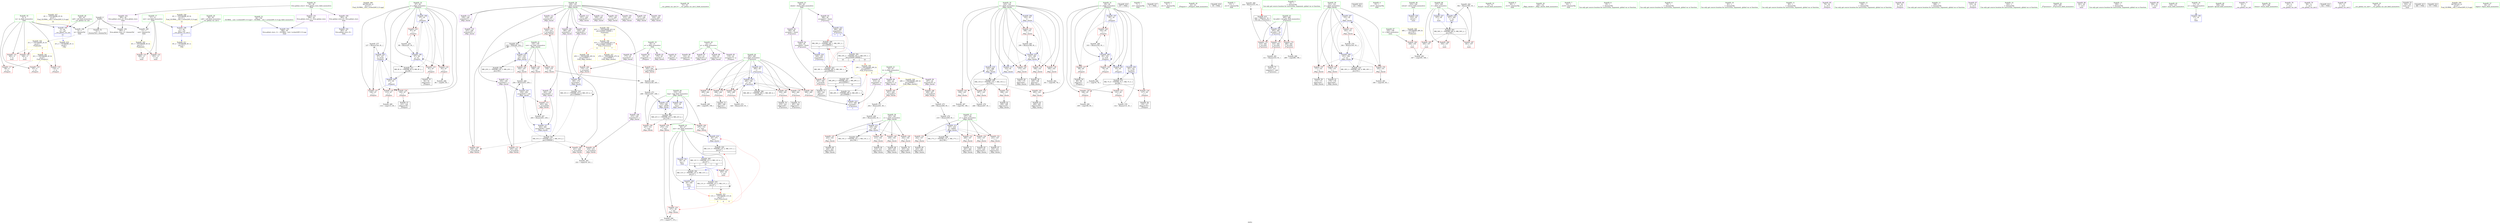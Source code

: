 digraph "SVFG" {
	label="SVFG";

	Node0x55dd48c09940 [shape=record,color=grey,label="{NodeID: 0\nNullPtr}"];
	Node0x55dd48c09940 -> Node0x55dd48c1fa80[style=solid];
	Node0x55dd48c09940 -> Node0x55dd48c279e0[style=solid];
	Node0x55dd48c09940 -> Node0x55dd48c27ae0[style=solid];
	Node0x55dd48c09940 -> Node0x55dd48c220a0[style=solid];
	Node0x55dd48c3eca0 [shape=record,color=yellow,style=double,label="{NodeID: 360\nRETMU(4V_2)\npts\{12 \}\nFun[_GLOBAL__sub_I_wclee2265_0_0.cpp]}"];
	Node0x55dd48c2f440 [shape=record,color=grey,label="{NodeID: 277\n127 = Binary(126, 81, )\n}"];
	Node0x55dd48c2f440 -> Node0x55dd48c22820[style=solid];
	Node0x55dd48c220a0 [shape=record,color=blue, style = dotted,label="{NodeID: 194\n385\<--3\nllvm.global_ctors_2\<--dummyVal\nGlob }"];
	Node0x55dd48c1f350 [shape=record,color=purple,label="{NodeID: 111\n230\<--149\narrayidx31\<--c\n_Z8go_checkv\n}"];
	Node0x55dd48c1d530 [shape=record,color=green,label="{NodeID: 28\n53\<--54\n__cxx_global_var_init.2\<--__cxx_global_var_init.2_field_insensitive\n}"];
	Node0x55dd48c3d9c0 [shape=record,color=black,label="{NodeID: 305\nMR_11V_3 = PHI(MR_11V_2, MR_11V_4, )\npts\{27 \}\n|{<s0>7|<s1>10|<s2>10}}"];
	Node0x55dd48c3d9c0:s0 -> Node0x55dd48c423c0[style=dashed,color=blue];
	Node0x55dd48c3d9c0:s1 -> Node0x55dd48c246b0[style=dashed,color=blue];
	Node0x55dd48c3d9c0:s2 -> Node0x55dd48c3ca90[style=dashed,color=blue];
	Node0x55dd48c2a6f0 [shape=record,color=blue,label="{NodeID: 222\n306\<--308\narrayidx4\<--\n_Z7processi\n|{<s0>7|<s1>7}}"];
	Node0x55dd48c2a6f0:s0 -> Node0x55dd48c3f0d0[style=dashed,color=red];
	Node0x55dd48c2a6f0:s1 -> Node0x55dd48c432c0[style=dashed,color=red];
	Node0x55dd48c25210 [shape=record,color=red,label="{NodeID: 139\n168\<--143\n\<--i\n_Z8go_checkv\n}"];
	Node0x55dd48c25210 -> Node0x55dd48c1ff90[style=solid];
	Node0x55dd48c1fdf0 [shape=record,color=black,label="{NodeID: 56\n118\<--117\nidxprom16\<--\n_Z5inputv\n}"];
	Node0x55dd48c60170 [shape=record,color=black,label="{NodeID: 416\n357 = PHI()\n}"];
	Node0x55dd48c268d0 [shape=record,color=red,label="{NodeID: 167\n216\<--215\n\<--arrayidx23\n_Z8go_checkv\n}"];
	Node0x55dd48c268d0 -> Node0x55dd48c30c40[style=solid];
	Node0x55dd48c214b0 [shape=record,color=purple,label="{NodeID: 84\n173\<--20\narrayidx5\<--a\n_Z8go_checkv\n}"];
	Node0x55dd48c214b0 -> Node0x55dd48c26660[style=solid];
	Node0x55dd48c1b3b0 [shape=record,color=green,label="{NodeID: 1\n7\<--1\n.str\<--dummyObj\nGlob }"];
	Node0x55dd48c2f5c0 [shape=record,color=grey,label="{NodeID: 278\n132 = Binary(131, 81, )\n}"];
	Node0x55dd48c2f5c0 -> Node0x55dd48c228f0[style=solid];
	Node0x55dd48c221a0 [shape=record,color=blue,label="{NodeID: 195\n4\<--44\nin\<--call\n__cxx_global_var_init\n|{<s0>14}}"];
	Node0x55dd48c221a0:s0 -> Node0x55dd48c29a70[style=dashed,color=blue];
	Node0x55dd48c1f420 [shape=record,color=purple,label="{NodeID: 112\n233\<--149\narrayidx33\<--c\n_Z8go_checkv\n}"];
	Node0x55dd48c1f420 -> Node0x55dd48c26b40[style=solid];
	Node0x55dd48c1d630 [shape=record,color=green,label="{NodeID: 29\n58\<--59\ncall\<--call_field_insensitive\n__cxx_global_var_init.2\n}"];
	Node0x55dd48c1d630 -> Node0x55dd48c22270[style=solid];
	Node0x55dd48c3dec0 [shape=record,color=black,label="{NodeID: 306\nMR_36V_2 = PHI(MR_36V_1, MR_36V_4, )\npts\{286 \}\n}"];
	Node0x55dd48c2a7c0 [shape=record,color=blue,label="{NodeID: 223\n313\<--309\narrayidx6\<--\n_Z7processi\n|{<s0>7}}"];
	Node0x55dd48c2a7c0:s0 -> Node0x55dd48c3e8c0[style=dashed,color=red];
	Node0x55dd48c252e0 [shape=record,color=red,label="{NodeID: 140\n175\<--143\n\<--i\n_Z8go_checkv\n}"];
	Node0x55dd48c252e0 -> Node0x55dd48c20130[style=solid];
	Node0x55dd48c1fec0 [shape=record,color=black,label="{NodeID: 57\n121\<--120\nidxprom18\<--\n_Z5inputv\n}"];
	Node0x55dd48c60240 [shape=record,color=black,label="{NodeID: 417\n71 = PHI()\n}"];
	Node0x55dd48c269a0 [shape=record,color=red,label="{NodeID: 168\n221\<--220\n\<--arrayidx26\n_Z8go_checkv\n}"];
	Node0x55dd48c269a0 -> Node0x55dd48c30c40[style=solid];
	Node0x55dd48c21580 [shape=record,color=purple,label="{NodeID: 85\n119\<--22\narrayidx17\<--p\n_Z5inputv\n}"];
	Node0x55dd48c1b440 [shape=record,color=green,label="{NodeID: 2\n9\<--1\n.str.1\<--dummyObj\nGlob }"];
	Node0x55dd48c2f740 [shape=record,color=grey,label="{NodeID: 279\n268 = Binary(267, 81, )\n}"];
	Node0x55dd48c2f740 -> Node0x55dd48c2a3b0[style=solid];
	Node0x55dd48c22270 [shape=record,color=blue,label="{NodeID: 196\n11\<--58\nout\<--call\n__cxx_global_var_init.2\n|{<s0>15}}"];
	Node0x55dd48c22270:s0 -> Node0x55dd48c29bd0[style=dashed,color=blue];
	Node0x55dd48c1f4f0 [shape=record,color=purple,label="{NodeID: 113\n251\<--149\narrayidx39\<--c\n_Z8go_checkv\n}"];
	Node0x55dd48c1d700 [shape=record,color=green,label="{NodeID: 30\n62\<--63\n_Z5inputv\<--_Z5inputv_field_insensitive\n}"];
	Node0x55dd48c3e3c0 [shape=record,color=black,label="{NodeID: 307\nMR_29V_2 = PHI(MR_29V_1, MR_29V_3, )\npts\{250000 \}\n|{<s0>7|<s1>10}}"];
	Node0x55dd48c3e3c0:s0 -> Node0x55dd48c42dc0[style=dashed,color=blue];
	Node0x55dd48c3e3c0:s1 -> Node0x55dd48c3d490[style=dashed,color=blue];
	Node0x55dd48c2a890 [shape=record,color=blue,label="{NodeID: 224\n320\<--322\narrayidx9\<--\n_Z7processi\n}"];
	Node0x55dd48c2a890 -> Node0x55dd48c432c0[style=dashed];
	Node0x55dd48c253b0 [shape=record,color=red,label="{NodeID: 141\n188\<--143\n\<--i\n_Z8go_checkv\n}"];
	Node0x55dd48c253b0 -> Node0x55dd48c23d80[style=solid];
	Node0x55dd48c1ff90 [shape=record,color=black,label="{NodeID: 58\n169\<--168\nidxprom\<--\n_Z8go_checkv\n}"];
	Node0x55dd48c60340 [shape=record,color=black,label="{NodeID: 418\n95 = PHI()\n}"];
	Node0x55dd48c26a70 [shape=record,color=red,label="{NodeID: 169\n228\<--227\n\<--arrayidx30\n_Z8go_checkv\n}"];
	Node0x55dd48c26a70 -> Node0x55dd48c23660[style=solid];
	Node0x55dd48c21650 [shape=record,color=purple,label="{NodeID: 86\n122\<--22\narrayidx19\<--p\n_Z5inputv\n}"];
	Node0x55dd48c1b6f0 [shape=record,color=green,label="{NodeID: 3\n13\<--1\n.str.3\<--dummyObj\nGlob }"];
	Node0x55dd48c2f8c0 [shape=record,color=grey,label="{NodeID: 280\n316 = Binary(315, 81, )\n|{<s0>7}}"];
	Node0x55dd48c2f8c0:s0 -> Node0x55dd48c5fe60[style=solid,color=red];
	Node0x55dd48c22340 [shape=record,color=blue,label="{NodeID: 197\n65\<--18\ni\<--\n_Z5inputv\n}"];
	Node0x55dd48c22340 -> Node0x55dd48c24780[style=dashed];
	Node0x55dd48c22340 -> Node0x55dd48c24850[style=dashed];
	Node0x55dd48c22340 -> Node0x55dd48c24920[style=dashed];
	Node0x55dd48c22340 -> Node0x55dd48c225b0[style=dashed];
	Node0x55dd48c22340 -> Node0x55dd48c22680[style=dashed];
	Node0x55dd48c1f5c0 [shape=record,color=purple,label="{NodeID: 114\n254\<--149\narrayidx41\<--c\n_Z8go_checkv\n}"];
	Node0x55dd48c1f5c0 -> Node0x55dd48c26ce0[style=solid];
	Node0x55dd48c1f5c0 -> Node0x55dd48c2a210[style=solid];
	Node0x55dd48c1d800 [shape=record,color=green,label="{NodeID: 31\n65\<--66\ni\<--i_field_insensitive\n_Z5inputv\n}"];
	Node0x55dd48c1d800 -> Node0x55dd48c24780[style=solid];
	Node0x55dd48c1d800 -> Node0x55dd48c24850[style=solid];
	Node0x55dd48c1d800 -> Node0x55dd48c24920[style=solid];
	Node0x55dd48c1d800 -> Node0x55dd48c249f0[style=solid];
	Node0x55dd48c1d800 -> Node0x55dd48c24ac0[style=solid];
	Node0x55dd48c1d800 -> Node0x55dd48c24b90[style=solid];
	Node0x55dd48c1d800 -> Node0x55dd48c22340[style=solid];
	Node0x55dd48c1d800 -> Node0x55dd48c225b0[style=solid];
	Node0x55dd48c1d800 -> Node0x55dd48c22680[style=solid];
	Node0x55dd48c1d800 -> Node0x55dd48c228f0[style=solid];
	Node0x55dd48c3f0d0 [shape=record,color=black,label="{NodeID: 308\nMR_39V_2 = PHI(MR_39V_1, MR_39V_3, )\npts\{290000 \}\n|{<s0>7|<s1>10}}"];
	Node0x55dd48c3f0d0:s0 -> Node0x55dd48c2a890[style=dashed,color=blue];
	Node0x55dd48c3f0d0:s1 -> Node0x55dd48c3d490[style=dashed,color=blue];
	Node0x55dd48c2a960 [shape=record,color=blue,label="{NodeID: 225\n285\<--326\ni\<--inc\n_Z7processi\n}"];
	Node0x55dd48c2a960 -> Node0x55dd48c270f0[style=dashed];
	Node0x55dd48c2a960 -> Node0x55dd48c271c0[style=dashed];
	Node0x55dd48c2a960 -> Node0x55dd48c27290[style=dashed];
	Node0x55dd48c2a960 -> Node0x55dd48c27360[style=dashed];
	Node0x55dd48c2a960 -> Node0x55dd48c27430[style=dashed];
	Node0x55dd48c2a960 -> Node0x55dd48c27500[style=dashed];
	Node0x55dd48c2a960 -> Node0x55dd48c2a960[style=dashed];
	Node0x55dd48c2a960 -> Node0x55dd48c3dec0[style=dashed];
	Node0x55dd48c25480 [shape=record,color=red,label="{NodeID: 142\n194\<--143\n\<--i\n_Z8go_checkv\n}"];
	Node0x55dd48c25480 -> Node0x55dd48c30340[style=solid];
	Node0x55dd48c20060 [shape=record,color=black,label="{NodeID: 59\n172\<--171\nidxprom4\<--\n_Z8go_checkv\n}"];
	Node0x55dd48c60440 [shape=record,color=black,label="{NodeID: 419\n124 = PHI()\n}"];
	Node0x55dd48c45e10 [shape=record,color=yellow,style=double,label="{NodeID: 336\n25V_1 = ENCHI(MR_25V_0)\npts\{210000 \}\nFun[_Z8go_checkv]}"];
	Node0x55dd48c45e10 -> Node0x55dd48c26660[style=dashed];
	Node0x55dd48c26b40 [shape=record,color=red,label="{NodeID: 170\n234\<--233\n\<--arrayidx33\n_Z8go_checkv\n}"];
	Node0x55dd48c26b40 -> Node0x55dd48c23660[style=solid];
	Node0x55dd48c21720 [shape=record,color=purple,label="{NodeID: 87\n241\<--22\narrayidx35\<--p\n_Z8go_checkv\n}"];
	Node0x55dd48c1b780 [shape=record,color=green,label="{NodeID: 4\n15\<--1\n.str.4\<--dummyObj\nGlob }"];
	Node0x55dd48c2fa40 [shape=record,color=grey,label="{NodeID: 281\n311 = Binary(310, 81, )\n}"];
	Node0x55dd48c2fa40 -> Node0x55dd48c20d60[style=solid];
	Node0x55dd48c22410 [shape=record,color=blue,label="{NodeID: 198\n67\<--81\nj\<--\n_Z5inputv\n}"];
	Node0x55dd48c22410 -> Node0x55dd48c24c60[style=dashed];
	Node0x55dd48c22410 -> Node0x55dd48c24d30[style=dashed];
	Node0x55dd48c22410 -> Node0x55dd48c24e00[style=dashed];
	Node0x55dd48c22410 -> Node0x55dd48c22410[style=dashed];
	Node0x55dd48c22410 -> Node0x55dd48c224e0[style=dashed];
	Node0x55dd48c22410 -> Node0x55dd48c405c0[style=dashed];
	Node0x55dd48c23e90 [shape=record,color=purple,label="{NodeID: 115\n259\<--149\narrayidx42\<--c\n_Z8go_checkv\n}"];
	Node0x55dd48c1d8d0 [shape=record,color=green,label="{NodeID: 32\n67\<--68\nj\<--j_field_insensitive\n_Z5inputv\n}"];
	Node0x55dd48c1d8d0 -> Node0x55dd48c24c60[style=solid];
	Node0x55dd48c1d8d0 -> Node0x55dd48c24d30[style=solid];
	Node0x55dd48c1d8d0 -> Node0x55dd48c24e00[style=solid];
	Node0x55dd48c1d8d0 -> Node0x55dd48c24ed0[style=solid];
	Node0x55dd48c1d8d0 -> Node0x55dd48c24fa0[style=solid];
	Node0x55dd48c1d8d0 -> Node0x55dd48c25070[style=solid];
	Node0x55dd48c1d8d0 -> Node0x55dd48c22410[style=solid];
	Node0x55dd48c1d8d0 -> Node0x55dd48c224e0[style=solid];
	Node0x55dd48c1d8d0 -> Node0x55dd48c22750[style=solid];
	Node0x55dd48c1d8d0 -> Node0x55dd48c22820[style=solid];
	Node0x55dd48c2aa30 [shape=record,color=blue,label="{NodeID: 226\n333\<--18\nretval\<--\nmain\n}"];
	Node0x55dd48c25550 [shape=record,color=red,label="{NodeID: 143\n198\<--143\n\<--i\n_Z8go_checkv\n}"];
	Node0x55dd48c25550 -> Node0x55dd48c202d0[style=solid];
	Node0x55dd48c20130 [shape=record,color=black,label="{NodeID: 60\n176\<--175\nidxprom6\<--\n_Z8go_checkv\n}"];
	Node0x55dd48c45ef0 [shape=record,color=yellow,style=double,label="{NodeID: 337\n27V_1 = ENCHI(MR_27V_0)\npts\{230000 \}\nFun[_Z8go_checkv]}"];
	Node0x55dd48c45ef0 -> Node0x55dd48c26c10[style=dashed];
	Node0x55dd48c26c10 [shape=record,color=red,label="{NodeID: 171\n245\<--244\n\<--arrayidx37\n_Z8go_checkv\n}"];
	Node0x55dd48c26c10 -> Node0x55dd48c23c00[style=solid];
	Node0x55dd48c217f0 [shape=record,color=purple,label="{NodeID: 88\n244\<--22\narrayidx37\<--p\n_Z8go_checkv\n}"];
	Node0x55dd48c217f0 -> Node0x55dd48c26c10[style=solid];
	Node0x55dd48c1b840 [shape=record,color=green,label="{NodeID: 5\n18\<--1\n\<--dummyObj\nCan only get source location for instruction, argument, global var or function.|{<s0>10}}"];
	Node0x55dd48c1b840:s0 -> Node0x55dd48c5fe60[style=solid,color=red];
	Node0x55dd48c2fbc0 [shape=record,color=grey,label="{NodeID: 282\n362 = Binary(361, 81, )\n}"];
	Node0x55dd48c2fbc0 -> Node0x55dd48c2aca0[style=solid];
	Node0x55dd48c224e0 [shape=record,color=blue,label="{NodeID: 199\n67\<--98\nj\<--inc\n_Z5inputv\n}"];
	Node0x55dd48c224e0 -> Node0x55dd48c24c60[style=dashed];
	Node0x55dd48c224e0 -> Node0x55dd48c24d30[style=dashed];
	Node0x55dd48c224e0 -> Node0x55dd48c24e00[style=dashed];
	Node0x55dd48c224e0 -> Node0x55dd48c22410[style=dashed];
	Node0x55dd48c224e0 -> Node0x55dd48c224e0[style=dashed];
	Node0x55dd48c224e0 -> Node0x55dd48c405c0[style=dashed];
	Node0x55dd48c23f60 [shape=record,color=purple,label="{NodeID: 116\n262\<--149\narrayidx44\<--c\n_Z8go_checkv\n}"];
	Node0x55dd48c23f60 -> Node0x55dd48c26db0[style=solid];
	Node0x55dd48c23f60 -> Node0x55dd48c2a2e0[style=solid];
	Node0x55dd48c1d9a0 [shape=record,color=green,label="{NodeID: 33\n72\<--73\nfscanf\<--fscanf_field_insensitive\n}"];
	Node0x55dd48c3f6c0 [shape=record,color=black,label="{NodeID: 310\nMR_19V_2 = PHI(MR_19V_4, MR_19V_1, )\npts\{152 \}\n}"];
	Node0x55dd48c3f6c0 -> Node0x55dd48c22b60[style=dashed];
	Node0x55dd48c2ab00 [shape=record,color=blue,label="{NodeID: 227\n337\<--81\ni\<--\nmain\n}"];
	Node0x55dd48c2ab00 -> Node0x55dd48c3cf90[style=dashed];
	Node0x55dd48c25620 [shape=record,color=red,label="{NodeID: 144\n205\<--143\n\<--i\n_Z8go_checkv\n}"];
	Node0x55dd48c25620 -> Node0x55dd48c203a0[style=solid];
	Node0x55dd48c20200 [shape=record,color=black,label="{NodeID: 61\n179\<--178\nidxprom8\<--\n_Z8go_checkv\n}"];
	Node0x55dd48c45fd0 [shape=record,color=yellow,style=double,label="{NodeID: 338\n29V_1 = ENCHI(MR_29V_0)\npts\{250000 \}\nFun[_Z8go_checkv]}"];
	Node0x55dd48c45fd0 -> Node0x55dd48c26730[style=dashed];
	Node0x55dd48c45fd0 -> Node0x55dd48c26800[style=dashed];
	Node0x55dd48c26ce0 [shape=record,color=red,label="{NodeID: 172\n255\<--254\n\<--arrayidx41\n_Z8go_checkv\n}"];
	Node0x55dd48c26ce0 -> Node0x55dd48c2e3c0[style=solid];
	Node0x55dd48c218c0 [shape=record,color=purple,label="{NodeID: 89\n200\<--24\narrayidx17\<--b\n_Z8go_checkv\n}"];
	Node0x55dd48c218c0 -> Node0x55dd48c26730[style=solid];
	Node0x55dd48c1c0e0 [shape=record,color=green,label="{NodeID: 6\n30\<--1\n.str.5\<--dummyObj\nGlob }"];
	Node0x55dd48c2fd40 [shape=record,color=grey,label="{NodeID: 283\n347 = cmp(345, 346, )\n}"];
	Node0x55dd48c225b0 [shape=record,color=blue,label="{NodeID: 200\n65\<--103\ni\<--inc8\n_Z5inputv\n}"];
	Node0x55dd48c225b0 -> Node0x55dd48c24780[style=dashed];
	Node0x55dd48c225b0 -> Node0x55dd48c24850[style=dashed];
	Node0x55dd48c225b0 -> Node0x55dd48c24920[style=dashed];
	Node0x55dd48c225b0 -> Node0x55dd48c225b0[style=dashed];
	Node0x55dd48c225b0 -> Node0x55dd48c22680[style=dashed];
	Node0x55dd48c24030 [shape=record,color=red,label="{NodeID: 117\n69\<--4\n\<--in\n_Z5inputv\n}"];
	Node0x55dd48c1daa0 [shape=record,color=green,label="{NodeID: 34\n140\<--141\n_Z8go_checkv\<--_Z8go_checkv_field_insensitive\n}"];
	Node0x55dd48c2abd0 [shape=record,color=blue,label="{NodeID: 228\n26\<--350\nans\<--\nmain\n|{<s0>10}}"];
	Node0x55dd48c2abd0:s0 -> Node0x55dd48c46e10[style=dashed,color=red];
	Node0x55dd48c256f0 [shape=record,color=red,label="{NodeID: 145\n267\<--143\n\<--i\n_Z8go_checkv\n}"];
	Node0x55dd48c256f0 -> Node0x55dd48c2f740[style=solid];
	Node0x55dd48c202d0 [shape=record,color=black,label="{NodeID: 62\n199\<--198\nidxprom16\<--\n_Z8go_checkv\n}"];
	Node0x55dd48c26db0 [shape=record,color=red,label="{NodeID: 173\n263\<--262\n\<--arrayidx44\n_Z8go_checkv\n}"];
	Node0x55dd48c26db0 -> Node0x55dd48c2e540[style=solid];
	Node0x55dd48c21990 [shape=record,color=purple,label="{NodeID: 90\n207\<--24\narrayidx19\<--b\n_Z8go_checkv\n}"];
	Node0x55dd48c21990 -> Node0x55dd48c26800[style=solid];
	Node0x55dd48c1c170 [shape=record,color=green,label="{NodeID: 7\n32\<--1\n.str.6\<--dummyObj\nGlob }"];
	Node0x55dd48c2fec0 [shape=record,color=grey,label="{NodeID: 284\n77 = cmp(76, 78, )\n}"];
	Node0x55dd48c22680 [shape=record,color=blue,label="{NodeID: 201\n65\<--81\ni\<--\n_Z5inputv\n}"];
	Node0x55dd48c22680 -> Node0x55dd48c400c0[style=dashed];
	Node0x55dd48c24100 [shape=record,color=red,label="{NodeID: 118\n87\<--4\n\<--in\n_Z5inputv\n}"];
	Node0x55dd48c1dba0 [shape=record,color=green,label="{NodeID: 35\n143\<--144\ni\<--i_field_insensitive\n_Z8go_checkv\n}"];
	Node0x55dd48c1dba0 -> Node0x55dd48c25140[style=solid];
	Node0x55dd48c1dba0 -> Node0x55dd48c25210[style=solid];
	Node0x55dd48c1dba0 -> Node0x55dd48c252e0[style=solid];
	Node0x55dd48c1dba0 -> Node0x55dd48c253b0[style=solid];
	Node0x55dd48c1dba0 -> Node0x55dd48c25480[style=solid];
	Node0x55dd48c1dba0 -> Node0x55dd48c25550[style=solid];
	Node0x55dd48c1dba0 -> Node0x55dd48c25620[style=solid];
	Node0x55dd48c1dba0 -> Node0x55dd48c256f0[style=solid];
	Node0x55dd48c1dba0 -> Node0x55dd48c22a90[style=solid];
	Node0x55dd48c1dba0 -> Node0x55dd48c22dd0[style=solid];
	Node0x55dd48c1dba0 -> Node0x55dd48c29e00[style=solid];
	Node0x55dd48c1dba0 -> Node0x55dd48c2a3b0[style=solid];
	Node0x55dd48c400c0 [shape=record,color=black,label="{NodeID: 312\nMR_7V_6 = PHI(MR_7V_7, MR_7V_5, )\npts\{66 \}\n}"];
	Node0x55dd48c400c0 -> Node0x55dd48c249f0[style=dashed];
	Node0x55dd48c400c0 -> Node0x55dd48c24ac0[style=dashed];
	Node0x55dd48c400c0 -> Node0x55dd48c24b90[style=dashed];
	Node0x55dd48c400c0 -> Node0x55dd48c228f0[style=dashed];
	Node0x55dd48c2aca0 [shape=record,color=blue,label="{NodeID: 229\n337\<--362\ni\<--inc\nmain\n}"];
	Node0x55dd48c2aca0 -> Node0x55dd48c3cf90[style=dashed];
	Node0x55dd48c257c0 [shape=record,color=red,label="{NodeID: 146\n213\<--145\n\<--x\n_Z8go_checkv\n}"];
	Node0x55dd48c257c0 -> Node0x55dd48c20470[style=solid];
	Node0x55dd48c203a0 [shape=record,color=black,label="{NodeID: 63\n206\<--205\nidxprom18\<--\n_Z8go_checkv\n}"];
	Node0x55dd48c26e80 [shape=record,color=red,label="{NodeID: 174\n288\<--283\n\<--lev.addr\n_Z7processi\n}"];
	Node0x55dd48c26e80 -> Node0x55dd48c304c0[style=solid];
	Node0x55dd48c21a60 [shape=record,color=purple,label="{NodeID: 91\n313\<--24\narrayidx6\<--b\n_Z7processi\n}"];
	Node0x55dd48c21a60 -> Node0x55dd48c2a7c0[style=solid];
	Node0x55dd48c1c200 [shape=record,color=green,label="{NodeID: 8\n35\<--1\n\<--dummyObj\nCan only get source location for instruction, argument, global var or function.}"];
	Node0x55dd48c30040 [shape=record,color=grey,label="{NodeID: 285\n296 = cmp(295, 196, )\n}"];
	Node0x55dd48c22750 [shape=record,color=blue,label="{NodeID: 202\n67\<--81\nj\<--\n_Z5inputv\n}"];
	Node0x55dd48c22750 -> Node0x55dd48c24ed0[style=dashed];
	Node0x55dd48c22750 -> Node0x55dd48c24fa0[style=dashed];
	Node0x55dd48c22750 -> Node0x55dd48c25070[style=dashed];
	Node0x55dd48c22750 -> Node0x55dd48c22820[style=dashed];
	Node0x55dd48c22750 -> Node0x55dd48c405c0[style=dashed];
	Node0x55dd48c241d0 [shape=record,color=red,label="{NodeID: 119\n116\<--4\n\<--in\n_Z5inputv\n}"];
	Node0x55dd48c1dc70 [shape=record,color=green,label="{NodeID: 36\n145\<--146\nx\<--x_field_insensitive\n_Z8go_checkv\n}"];
	Node0x55dd48c1dc70 -> Node0x55dd48c257c0[style=solid];
	Node0x55dd48c1dc70 -> Node0x55dd48c25890[style=solid];
	Node0x55dd48c1dc70 -> Node0x55dd48c25960[style=solid];
	Node0x55dd48c1dc70 -> Node0x55dd48c25a30[style=solid];
	Node0x55dd48c1dc70 -> Node0x55dd48c29ed0[style=solid];
	Node0x55dd48c405c0 [shape=record,color=black,label="{NodeID: 313\nMR_9V_6 = PHI(MR_9V_8, MR_9V_2, )\npts\{68 \}\n}"];
	Node0x55dd48c405c0 -> Node0x55dd48c22750[style=dashed];
	Node0x55dd48c25890 [shape=record,color=red,label="{NodeID: 147\n225\<--145\n\<--x\n_Z8go_checkv\n}"];
	Node0x55dd48c25890 -> Node0x55dd48c20610[style=solid];
	Node0x55dd48c20470 [shape=record,color=black,label="{NodeID: 64\n214\<--213\nidxprom22\<--\n_Z8go_checkv\n}"];
	Node0x55dd48c462a0 [shape=record,color=yellow,style=double,label="{NodeID: 341\n2V_1 = ENCHI(MR_2V_0)\npts\{6 \}\nFun[_Z5inputv]}"];
	Node0x55dd48c462a0 -> Node0x55dd48c24030[style=dashed];
	Node0x55dd48c462a0 -> Node0x55dd48c24100[style=dashed];
	Node0x55dd48c462a0 -> Node0x55dd48c241d0[style=dashed];
	Node0x55dd48c26f50 [shape=record,color=red,label="{NodeID: 175\n310\<--283\n\<--lev.addr\n_Z7processi\n}"];
	Node0x55dd48c26f50 -> Node0x55dd48c2fa40[style=solid];
	Node0x55dd48c21b30 [shape=record,color=purple,label="{NodeID: 92\n300\<--28\narrayidx\<--check\n_Z7processi\n}"];
	Node0x55dd48c21b30 -> Node0x55dd48c275d0[style=solid];
	Node0x55dd48c1c290 [shape=record,color=green,label="{NodeID: 9\n78\<--1\n\<--dummyObj\nCan only get source location for instruction, argument, global var or function.}"];
	Node0x55dd48c301c0 [shape=record,color=grey,label="{NodeID: 286\n84 = cmp(83, 85, )\n}"];
	Node0x55dd48c22820 [shape=record,color=blue,label="{NodeID: 203\n67\<--127\nj\<--inc22\n_Z5inputv\n}"];
	Node0x55dd48c22820 -> Node0x55dd48c24ed0[style=dashed];
	Node0x55dd48c22820 -> Node0x55dd48c24fa0[style=dashed];
	Node0x55dd48c22820 -> Node0x55dd48c25070[style=dashed];
	Node0x55dd48c22820 -> Node0x55dd48c22820[style=dashed];
	Node0x55dd48c22820 -> Node0x55dd48c405c0[style=dashed];
	Node0x55dd48c242a0 [shape=record,color=red,label="{NodeID: 120\n340\<--4\n\<--in\nmain\n}"];
	Node0x55dd48c1dd40 [shape=record,color=green,label="{NodeID: 37\n147\<--148\ny\<--y_field_insensitive\n_Z8go_checkv\n}"];
	Node0x55dd48c1dd40 -> Node0x55dd48c25b00[style=solid];
	Node0x55dd48c1dd40 -> Node0x55dd48c25bd0[style=solid];
	Node0x55dd48c1dd40 -> Node0x55dd48c25ca0[style=solid];
	Node0x55dd48c1dd40 -> Node0x55dd48c25d70[style=solid];
	Node0x55dd48c1dd40 -> Node0x55dd48c29fa0[style=solid];
	Node0x55dd48c25960 [shape=record,color=red,label="{NodeID: 148\n239\<--145\n\<--x\n_Z8go_checkv\n}"];
	Node0x55dd48c25960 -> Node0x55dd48c207b0[style=solid];
	Node0x55dd48c20540 [shape=record,color=black,label="{NodeID: 65\n219\<--218\nidxprom25\<--\n_Z8go_checkv\n}"];
	Node0x55dd48c27020 [shape=record,color=red,label="{NodeID: 176\n315\<--283\n\<--lev.addr\n_Z7processi\n}"];
	Node0x55dd48c27020 -> Node0x55dd48c2f8c0[style=solid];
	Node0x55dd48c21c00 [shape=record,color=purple,label="{NodeID: 93\n306\<--28\narrayidx4\<--check\n_Z7processi\n}"];
	Node0x55dd48c21c00 -> Node0x55dd48c2a6f0[style=solid];
	Node0x55dd48c1c360 [shape=record,color=green,label="{NodeID: 10\n81\<--1\n\<--dummyObj\nCan only get source location for instruction, argument, global var or function.}"];
	Node0x55dd48c30340 [shape=record,color=grey,label="{NodeID: 287\n195 = cmp(194, 196, )\n}"];
	Node0x55dd48c228f0 [shape=record,color=blue,label="{NodeID: 204\n65\<--132\ni\<--inc25\n_Z5inputv\n}"];
	Node0x55dd48c228f0 -> Node0x55dd48c400c0[style=dashed];
	Node0x55dd48c24370 [shape=record,color=red,label="{NodeID: 121\n365\<--4\n\<--in\nmain\n}"];
	Node0x55dd48c1de10 [shape=record,color=green,label="{NodeID: 38\n149\<--150\nc\<--c_field_insensitive\n_Z8go_checkv\n}"];
	Node0x55dd48c1de10 -> Node0x55dd48c1ecd0[style=solid];
	Node0x55dd48c1de10 -> Node0x55dd48c1eda0[style=solid];
	Node0x55dd48c1de10 -> Node0x55dd48c1ee70[style=solid];
	Node0x55dd48c1de10 -> Node0x55dd48c1ef40[style=solid];
	Node0x55dd48c1de10 -> Node0x55dd48c1f010[style=solid];
	Node0x55dd48c1de10 -> Node0x55dd48c1f0e0[style=solid];
	Node0x55dd48c1de10 -> Node0x55dd48c1f1b0[style=solid];
	Node0x55dd48c1de10 -> Node0x55dd48c1f280[style=solid];
	Node0x55dd48c1de10 -> Node0x55dd48c1f350[style=solid];
	Node0x55dd48c1de10 -> Node0x55dd48c1f420[style=solid];
	Node0x55dd48c1de10 -> Node0x55dd48c1f4f0[style=solid];
	Node0x55dd48c1de10 -> Node0x55dd48c1f5c0[style=solid];
	Node0x55dd48c1de10 -> Node0x55dd48c23e90[style=solid];
	Node0x55dd48c1de10 -> Node0x55dd48c23f60[style=solid];
	Node0x55dd48c25a30 [shape=record,color=red,label="{NodeID: 149\n252\<--145\n\<--x\n_Z8go_checkv\n}"];
	Node0x55dd48c25a30 -> Node0x55dd48c20950[style=solid];
	Node0x55dd48c20610 [shape=record,color=black,label="{NodeID: 66\n226\<--225\nidxprom29\<--\n_Z8go_checkv\n}"];
	Node0x55dd48c270f0 [shape=record,color=red,label="{NodeID: 177\n295\<--285\n\<--i\n_Z7processi\n}"];
	Node0x55dd48c270f0 -> Node0x55dd48c30040[style=solid];
	Node0x55dd48c21cd0 [shape=record,color=purple,label="{NodeID: 94\n320\<--28\narrayidx9\<--check\n_Z7processi\n}"];
	Node0x55dd48c21cd0 -> Node0x55dd48c2a890[style=solid];
	Node0x55dd48c1c460 [shape=record,color=green,label="{NodeID: 11\n85\<--1\n\<--dummyObj\nCan only get source location for instruction, argument, global var or function.}"];
	Node0x55dd48c304c0 [shape=record,color=grey,label="{NodeID: 288\n289 = cmp(288, 196, )\n}"];
	Node0x55dd48c229c0 [shape=record,color=blue,label="{NodeID: 205\n153\<--18\ntmp\<--\n_Z8go_checkv\n}"];
	Node0x55dd48c229c0 -> Node0x55dd48c3bb90[style=dashed];
	Node0x55dd48c24440 [shape=record,color=red,label="{NodeID: 122\n353\<--11\n\<--out\nmain\n}"];
	Node0x55dd48c1dee0 [shape=record,color=green,label="{NodeID: 39\n151\<--152\nj\<--j_field_insensitive\n_Z8go_checkv\n}"];
	Node0x55dd48c1dee0 -> Node0x55dd48c25e40[style=solid];
	Node0x55dd48c1dee0 -> Node0x55dd48c25f10[style=solid];
	Node0x55dd48c1dee0 -> Node0x55dd48c25fe0[style=solid];
	Node0x55dd48c1dee0 -> Node0x55dd48c260b0[style=solid];
	Node0x55dd48c1dee0 -> Node0x55dd48c22b60[style=solid];
	Node0x55dd48c1dee0 -> Node0x55dd48c22d00[style=solid];
	Node0x55dd48c25b00 [shape=record,color=red,label="{NodeID: 150\n218\<--147\n\<--y\n_Z8go_checkv\n}"];
	Node0x55dd48c25b00 -> Node0x55dd48c20540[style=solid];
	Node0x55dd48c206e0 [shape=record,color=black,label="{NodeID: 67\n232\<--231\nidxprom32\<--\n_Z8go_checkv\n}"];
	Node0x55dd48c46570 [shape=record,color=yellow,style=double,label="{NodeID: 344\n2V_1 = ENCHI(MR_2V_0)\npts\{6 \}\nFun[main]|{|<s2>9}}"];
	Node0x55dd48c46570 -> Node0x55dd48c242a0[style=dashed];
	Node0x55dd48c46570 -> Node0x55dd48c24370[style=dashed];
	Node0x55dd48c46570:s2 -> Node0x55dd48c462a0[style=dashed,color=red];
	Node0x55dd48c271c0 [shape=record,color=red,label="{NodeID: 178\n298\<--285\n\<--i\n_Z7processi\n}"];
	Node0x55dd48c271c0 -> Node0x55dd48c20af0[style=solid];
	Node0x55dd48c21da0 [shape=record,color=purple,label="{NodeID: 95\n70\<--30\n\<--.str.5\n_Z5inputv\n}"];
	Node0x55dd48c1c560 [shape=record,color=green,label="{NodeID: 12\n196\<--1\n\<--dummyObj\nCan only get source location for instruction, argument, global var or function.}"];
	Node0x55dd48c30640 [shape=record,color=grey,label="{NodeID: 289\n114 = cmp(113, 85, )\n}"];
	Node0x55dd48c22a90 [shape=record,color=blue,label="{NodeID: 206\n143\<--18\ni\<--\n_Z8go_checkv\n}"];
	Node0x55dd48c22a90 -> Node0x55dd48c25140[style=dashed];
	Node0x55dd48c22a90 -> Node0x55dd48c25210[style=dashed];
	Node0x55dd48c22a90 -> Node0x55dd48c252e0[style=dashed];
	Node0x55dd48c22a90 -> Node0x55dd48c253b0[style=dashed];
	Node0x55dd48c22a90 -> Node0x55dd48c22dd0[style=dashed];
	Node0x55dd48c22a90 -> Node0x55dd48c29e00[style=dashed];
	Node0x55dd48c24510 [shape=record,color=red,label="{NodeID: 123\n369\<--11\n\<--out\nmain\n}"];
	Node0x55dd48c1dfb0 [shape=record,color=green,label="{NodeID: 40\n153\<--154\ntmp\<--tmp_field_insensitive\n_Z8go_checkv\n}"];
	Node0x55dd48c1dfb0 -> Node0x55dd48c26180[style=solid];
	Node0x55dd48c1dfb0 -> Node0x55dd48c26250[style=solid];
	Node0x55dd48c1dfb0 -> Node0x55dd48c26320[style=solid];
	Node0x55dd48c1dfb0 -> Node0x55dd48c229c0[style=solid];
	Node0x55dd48c1dfb0 -> Node0x55dd48c2a140[style=solid];
	Node0x55dd48c25bd0 [shape=record,color=red,label="{NodeID: 151\n231\<--147\n\<--y\n_Z8go_checkv\n}"];
	Node0x55dd48c25bd0 -> Node0x55dd48c206e0[style=solid];
	Node0x55dd48c207b0 [shape=record,color=black,label="{NodeID: 68\n240\<--239\nidxprom34\<--\n_Z8go_checkv\n}"];
	Node0x55dd48c46680 [shape=record,color=yellow,style=double,label="{NodeID: 345\n4V_1 = ENCHI(MR_4V_0)\npts\{12 \}\nFun[main]}"];
	Node0x55dd48c46680 -> Node0x55dd48c24440[style=dashed];
	Node0x55dd48c46680 -> Node0x55dd48c24510[style=dashed];
	Node0x55dd48c27290 [shape=record,color=red,label="{NodeID: 179\n304\<--285\n\<--i\n_Z7processi\n}"];
	Node0x55dd48c27290 -> Node0x55dd48c20c90[style=solid];
	Node0x55dd48c1e690 [shape=record,color=purple,label="{NodeID: 96\n94\<--30\n\<--.str.5\n_Z5inputv\n}"];
	Node0x55dd48c1c660 [shape=record,color=green,label="{NodeID: 13\n308\<--1\n\<--dummyObj\nCan only get source location for instruction, argument, global var or function.}"];
	Node0x55dd48c307c0 [shape=record,color=grey,label="{NodeID: 290\n109 = cmp(108, 85, )\n}"];
	Node0x55dd48c22b60 [shape=record,color=blue,label="{NodeID: 207\n151\<--81\nj\<--\n_Z8go_checkv\n}"];
	Node0x55dd48c22b60 -> Node0x55dd48c25e40[style=dashed];
	Node0x55dd48c22b60 -> Node0x55dd48c25f10[style=dashed];
	Node0x55dd48c22b60 -> Node0x55dd48c25fe0[style=dashed];
	Node0x55dd48c22b60 -> Node0x55dd48c260b0[style=dashed];
	Node0x55dd48c22b60 -> Node0x55dd48c22d00[style=dashed];
	Node0x55dd48c22b60 -> Node0x55dd48c3f6c0[style=dashed];
	Node0x55dd48c245e0 [shape=record,color=red,label="{NodeID: 124\n271\<--26\n\<--ans\n_Z8go_checkv\n}"];
	Node0x55dd48c245e0 -> Node0x55dd48c30dc0[style=solid];
	Node0x55dd48c1e080 [shape=record,color=green,label="{NodeID: 41\n155\<--156\ncnt\<--cnt_field_insensitive\n_Z8go_checkv\n}"];
	Node0x55dd48c1e080 -> Node0x55dd48c263f0[style=solid];
	Node0x55dd48c1e080 -> Node0x55dd48c264c0[style=solid];
	Node0x55dd48c1e080 -> Node0x55dd48c26590[style=solid];
	Node0x55dd48c1e080 -> Node0x55dd48c2a070[style=solid];
	Node0x55dd48c41ec0 [shape=record,color=black,label="{NodeID: 318\nMR_31V_3 = PHI(MR_31V_4, MR_31V_2, )\npts\{1500000 \}\n}"];
	Node0x55dd48c41ec0 -> Node0x55dd48c22c30[style=dashed];
	Node0x55dd48c41ec0 -> Node0x55dd48c3c590[style=dashed];
	Node0x55dd48c41ec0 -> Node0x55dd48c41ec0[style=dashed];
	Node0x55dd48c25ca0 [shape=record,color=red,label="{NodeID: 152\n242\<--147\n\<--y\n_Z8go_checkv\n}"];
	Node0x55dd48c25ca0 -> Node0x55dd48c20880[style=solid];
	Node0x55dd48c20880 [shape=record,color=black,label="{NodeID: 69\n243\<--242\nidxprom36\<--\n_Z8go_checkv\n}"];
	Node0x55dd48c23660 [shape=record,color=black,label="{NodeID: 263\n236 = PHI(228, 234, )\n}"];
	Node0x55dd48c23660 -> Node0x55dd48c2a070[style=solid];
	Node0x55dd48c27360 [shape=record,color=red,label="{NodeID: 180\n309\<--285\n\<--i\n_Z7processi\n}"];
	Node0x55dd48c27360 -> Node0x55dd48c2a7c0[style=solid];
	Node0x55dd48c1e760 [shape=record,color=purple,label="{NodeID: 97\n123\<--30\n\<--.str.5\n_Z5inputv\n}"];
	Node0x55dd48c1c760 [shape=record,color=green,label="{NodeID: 14\n322\<--1\n\<--dummyObj\nCan only get source location for instruction, argument, global var or function.}"];
	Node0x55dd48c30940 [shape=record,color=grey,label="{NodeID: 291\n166 = cmp(165, 85, )\n}"];
	Node0x55dd48c22c30 [shape=record,color=blue,label="{NodeID: 208\n180\<--174\narrayidx9\<--\n_Z8go_checkv\n}"];
	Node0x55dd48c22c30 -> Node0x55dd48c41ec0[style=dashed];
	Node0x55dd48c246b0 [shape=record,color=red,label="{NodeID: 125\n355\<--26\n\<--ans\nmain\n}"];
	Node0x55dd48c1e150 [shape=record,color=green,label="{NodeID: 42\n279\<--280\n_Z7processi\<--_Z7processi_field_insensitive\n}"];
	Node0x55dd48c423c0 [shape=record,color=black,label="{NodeID: 319\nMR_11V_4 = PHI(MR_11V_5, MR_11V_1, )\npts\{27 \}\n|{|<s2>7}}"];
	Node0x55dd48c423c0 -> Node0x55dd48c3d9c0[style=dashed];
	Node0x55dd48c423c0 -> Node0x55dd48c423c0[style=dashed];
	Node0x55dd48c423c0:s2 -> Node0x55dd48c46e10[style=dashed,color=red];
	Node0x55dd48c25d70 [shape=record,color=red,label="{NodeID: 153\n260\<--147\n\<--y\n_Z8go_checkv\n}"];
	Node0x55dd48c25d70 -> Node0x55dd48c20a20[style=solid];
	Node0x55dd48c20950 [shape=record,color=black,label="{NodeID: 70\n253\<--252\nidxprom40\<--\n_Z8go_checkv\n}"];
	Node0x55dd48c23c00 [shape=record,color=grey,label="{NodeID: 264\n246 = Binary(238, 245, )\n}"];
	Node0x55dd48c23c00 -> Node0x55dd48c2ee40[style=solid];
	Node0x55dd48c27430 [shape=record,color=red,label="{NodeID: 181\n318\<--285\n\<--i\n_Z7processi\n}"];
	Node0x55dd48c27430 -> Node0x55dd48c20e30[style=solid];
	Node0x55dd48c1e830 [shape=record,color=purple,label="{NodeID: 98\n341\<--30\n\<--.str.5\nmain\n}"];
	Node0x55dd48c1c860 [shape=record,color=green,label="{NodeID: 15\n350\<--1\n\<--dummyObj\nCan only get source location for instruction, argument, global var or function.}"];
	Node0x55dd48c30ac0 [shape=record,color=grey,label="{NodeID: 292\n161 = cmp(160, 78, )\n}"];
	Node0x55dd48c22d00 [shape=record,color=blue,label="{NodeID: 209\n151\<--184\nj\<--inc\n_Z8go_checkv\n}"];
	Node0x55dd48c22d00 -> Node0x55dd48c25e40[style=dashed];
	Node0x55dd48c22d00 -> Node0x55dd48c25f10[style=dashed];
	Node0x55dd48c22d00 -> Node0x55dd48c25fe0[style=dashed];
	Node0x55dd48c22d00 -> Node0x55dd48c260b0[style=dashed];
	Node0x55dd48c22d00 -> Node0x55dd48c22d00[style=dashed];
	Node0x55dd48c22d00 -> Node0x55dd48c3f6c0[style=dashed];
	Node0x55dd48c24780 [shape=record,color=red,label="{NodeID: 126\n76\<--65\n\<--i\n_Z5inputv\n}"];
	Node0x55dd48c24780 -> Node0x55dd48c2fec0[style=solid];
	Node0x55dd48c1e250 [shape=record,color=green,label="{NodeID: 43\n283\<--284\nlev.addr\<--lev.addr_field_insensitive\n_Z7processi\n}"];
	Node0x55dd48c1e250 -> Node0x55dd48c26e80[style=solid];
	Node0x55dd48c1e250 -> Node0x55dd48c26f50[style=solid];
	Node0x55dd48c1e250 -> Node0x55dd48c27020[style=solid];
	Node0x55dd48c1e250 -> Node0x55dd48c2a550[style=solid];
	Node0x55dd48c25e40 [shape=record,color=red,label="{NodeID: 154\n165\<--151\n\<--j\n_Z8go_checkv\n}"];
	Node0x55dd48c25e40 -> Node0x55dd48c30940[style=solid];
	Node0x55dd48c20a20 [shape=record,color=black,label="{NodeID: 71\n261\<--260\nidxprom43\<--\n_Z8go_checkv\n}"];
	Node0x55dd48c46920 [shape=record,color=yellow,style=double,label="{NodeID: 348\n48V_1 = ENCHI(MR_48V_0)\npts\{336 \}\nFun[main]}"];
	Node0x55dd48c46920 -> Node0x55dd48c276a0[style=dashed];
	Node0x55dd48c23d80 [shape=record,color=grey,label="{NodeID: 265\n189 = Binary(188, 81, )\n}"];
	Node0x55dd48c23d80 -> Node0x55dd48c22dd0[style=solid];
	Node0x55dd48c27500 [shape=record,color=red,label="{NodeID: 182\n325\<--285\n\<--i\n_Z7processi\n}"];
	Node0x55dd48c27500 -> Node0x55dd48c2ecc0[style=solid];
	Node0x55dd48c1e900 [shape=record,color=purple,label="{NodeID: 99\n356\<--32\n\<--.str.6\nmain\n}"];
	Node0x55dd48c1c960 [shape=record,color=green,label="{NodeID: 16\n4\<--6\nin\<--in_field_insensitive\nGlob }"];
	Node0x55dd48c1c960 -> Node0x55dd48c24030[style=solid];
	Node0x55dd48c1c960 -> Node0x55dd48c24100[style=solid];
	Node0x55dd48c1c960 -> Node0x55dd48c241d0[style=solid];
	Node0x55dd48c1c960 -> Node0x55dd48c242a0[style=solid];
	Node0x55dd48c1c960 -> Node0x55dd48c24370[style=solid];
	Node0x55dd48c1c960 -> Node0x55dd48c279e0[style=solid];
	Node0x55dd48c1c960 -> Node0x55dd48c221a0[style=solid];
	Node0x55dd48c30c40 [shape=record,color=grey,label="{NodeID: 293\n222 = cmp(216, 221, )\n}"];
	Node0x55dd48c22dd0 [shape=record,color=blue,label="{NodeID: 210\n143\<--189\ni\<--inc11\n_Z8go_checkv\n}"];
	Node0x55dd48c22dd0 -> Node0x55dd48c25140[style=dashed];
	Node0x55dd48c22dd0 -> Node0x55dd48c25210[style=dashed];
	Node0x55dd48c22dd0 -> Node0x55dd48c252e0[style=dashed];
	Node0x55dd48c22dd0 -> Node0x55dd48c253b0[style=dashed];
	Node0x55dd48c22dd0 -> Node0x55dd48c22dd0[style=dashed];
	Node0x55dd48c22dd0 -> Node0x55dd48c29e00[style=dashed];
	Node0x55dd48c24850 [shape=record,color=red,label="{NodeID: 127\n88\<--65\n\<--i\n_Z5inputv\n}"];
	Node0x55dd48c24850 -> Node0x55dd48c1fc50[style=solid];
	Node0x55dd48c1e320 [shape=record,color=green,label="{NodeID: 44\n285\<--286\ni\<--i_field_insensitive\n_Z7processi\n}"];
	Node0x55dd48c1e320 -> Node0x55dd48c270f0[style=solid];
	Node0x55dd48c1e320 -> Node0x55dd48c271c0[style=solid];
	Node0x55dd48c1e320 -> Node0x55dd48c27290[style=solid];
	Node0x55dd48c1e320 -> Node0x55dd48c27360[style=solid];
	Node0x55dd48c1e320 -> Node0x55dd48c27430[style=solid];
	Node0x55dd48c1e320 -> Node0x55dd48c27500[style=solid];
	Node0x55dd48c1e320 -> Node0x55dd48c2a620[style=solid];
	Node0x55dd48c1e320 -> Node0x55dd48c2a960[style=solid];
	Node0x55dd48c42dc0 [shape=record,color=black,label="{NodeID: 321\nMR_29V_3 = PHI(MR_29V_4, MR_29V_1, )\npts\{250000 \}\n}"];
	Node0x55dd48c42dc0 -> Node0x55dd48c2a7c0[style=dashed];
	Node0x55dd48c42dc0 -> Node0x55dd48c3e3c0[style=dashed];
	Node0x55dd48c42dc0 -> Node0x55dd48c42dc0[style=dashed];
	Node0x55dd48c25f10 [shape=record,color=red,label="{NodeID: 155\n171\<--151\n\<--j\n_Z8go_checkv\n}"];
	Node0x55dd48c25f10 -> Node0x55dd48c20060[style=solid];
	Node0x55dd48c20af0 [shape=record,color=black,label="{NodeID: 72\n299\<--298\nidxprom\<--\n_Z7processi\n}"];
	Node0x55dd48c2e3c0 [shape=record,color=grey,label="{NodeID: 266\n256 = Binary(255, 250, )\n}"];
	Node0x55dd48c2e3c0 -> Node0x55dd48c2a210[style=solid];
	Node0x55dd48c275d0 [shape=record,color=red,label="{NodeID: 183\n301\<--300\n\<--arrayidx\n_Z7processi\n}"];
	Node0x55dd48c275d0 -> Node0x55dd48c20bc0[style=solid];
	Node0x55dd48c1e9d0 [shape=record,color=purple,label="{NodeID: 100\n383\<--34\nllvm.global_ctors_0\<--llvm.global_ctors\nGlob }"];
	Node0x55dd48c1e9d0 -> Node0x55dd48c21ea0[style=solid];
	Node0x55dd48c1ca60 [shape=record,color=green,label="{NodeID: 17\n11\<--12\nout\<--out_field_insensitive\nGlob }"];
	Node0x55dd48c1ca60 -> Node0x55dd48c24440[style=solid];
	Node0x55dd48c1ca60 -> Node0x55dd48c24510[style=solid];
	Node0x55dd48c1ca60 -> Node0x55dd48c27ae0[style=solid];
	Node0x55dd48c1ca60 -> Node0x55dd48c22270[style=solid];
	Node0x55dd48c30dc0 [shape=record,color=grey,label="{NodeID: 294\n273 = cmp(271, 272, )\n}"];
	Node0x55dd48c29e00 [shape=record,color=blue,label="{NodeID: 211\n143\<--81\ni\<--\n_Z8go_checkv\n}"];
	Node0x55dd48c29e00 -> Node0x55dd48c3ac90[style=dashed];
	Node0x55dd48c24920 [shape=record,color=red,label="{NodeID: 128\n102\<--65\n\<--i\n_Z5inputv\n}"];
	Node0x55dd48c24920 -> Node0x55dd48c2e6c0[style=solid];
	Node0x55dd48c1e3f0 [shape=record,color=green,label="{NodeID: 45\n330\<--331\nmain\<--main_field_insensitive\n}"];
	Node0x55dd48c432c0 [shape=record,color=black,label="{NodeID: 322\nMR_39V_3 = PHI(MR_39V_4, MR_39V_1, )\npts\{290000 \}\n}"];
	Node0x55dd48c432c0 -> Node0x55dd48c275d0[style=dashed];
	Node0x55dd48c432c0 -> Node0x55dd48c2a6f0[style=dashed];
	Node0x55dd48c432c0 -> Node0x55dd48c3f0d0[style=dashed];
	Node0x55dd48c432c0 -> Node0x55dd48c432c0[style=dashed];
	Node0x55dd48c25fe0 [shape=record,color=red,label="{NodeID: 156\n178\<--151\n\<--j\n_Z8go_checkv\n}"];
	Node0x55dd48c25fe0 -> Node0x55dd48c20200[style=solid];
	Node0x55dd48c20bc0 [shape=record,color=black,label="{NodeID: 73\n302\<--301\ntobool\<--\n_Z7processi\n}"];
	Node0x55dd48c46ae0 [shape=record,color=yellow,style=double,label="{NodeID: 350\n41V_1 = ENCHI(MR_41V_0)\npts\{210000 230000 \}\nFun[main]|{<s0>10}}"];
	Node0x55dd48c46ae0:s0 -> Node0x55dd48c3ea80[style=dashed,color=red];
	Node0x55dd48c2e540 [shape=record,color=grey,label="{NodeID: 267\n264 = Binary(263, 258, )\n}"];
	Node0x55dd48c2e540 -> Node0x55dd48c2a2e0[style=solid];
	Node0x55dd48c276a0 [shape=record,color=red,label="{NodeID: 184\n346\<--335\n\<--t\nmain\n}"];
	Node0x55dd48c276a0 -> Node0x55dd48c2fd40[style=solid];
	Node0x55dd48c1ead0 [shape=record,color=purple,label="{NodeID: 101\n384\<--34\nllvm.global_ctors_1\<--llvm.global_ctors\nGlob }"];
	Node0x55dd48c1ead0 -> Node0x55dd48c21fa0[style=solid];
	Node0x55dd48c1cb60 [shape=record,color=green,label="{NodeID: 18\n17\<--19\nn\<--n_field_insensitive\nGlob }"];
	Node0x55dd48c1cb60 -> Node0x55dd48c27be0[style=solid];
	Node0x55dd48c29ed0 [shape=record,color=blue,label="{NodeID: 212\n145\<--203\nx\<--add\n_Z8go_checkv\n}"];
	Node0x55dd48c29ed0 -> Node0x55dd48c257c0[style=dashed];
	Node0x55dd48c29ed0 -> Node0x55dd48c25890[style=dashed];
	Node0x55dd48c29ed0 -> Node0x55dd48c25960[style=dashed];
	Node0x55dd48c29ed0 -> Node0x55dd48c25a30[style=dashed];
	Node0x55dd48c29ed0 -> Node0x55dd48c3b190[style=dashed];
	Node0x55dd48c249f0 [shape=record,color=red,label="{NodeID: 129\n108\<--65\n\<--i\n_Z5inputv\n}"];
	Node0x55dd48c249f0 -> Node0x55dd48c307c0[style=solid];
	Node0x55dd48c1e4f0 [shape=record,color=green,label="{NodeID: 46\n333\<--334\nretval\<--retval_field_insensitive\nmain\n}"];
	Node0x55dd48c1e4f0 -> Node0x55dd48c2aa30[style=solid];
	Node0x55dd48c260b0 [shape=record,color=red,label="{NodeID: 157\n183\<--151\n\<--j\n_Z8go_checkv\n}"];
	Node0x55dd48c260b0 -> Node0x55dd48c2efc0[style=solid];
	Node0x55dd48c20c90 [shape=record,color=black,label="{NodeID: 74\n305\<--304\nidxprom3\<--\n_Z7processi\n}"];
	Node0x55dd48c2e6c0 [shape=record,color=grey,label="{NodeID: 268\n103 = Binary(102, 81, )\n}"];
	Node0x55dd48c2e6c0 -> Node0x55dd48c225b0[style=solid];
	Node0x55dd48c27770 [shape=record,color=red,label="{NodeID: 185\n345\<--337\n\<--i\nmain\n}"];
	Node0x55dd48c27770 -> Node0x55dd48c2fd40[style=solid];
	Node0x55dd48c1ebd0 [shape=record,color=purple,label="{NodeID: 102\n385\<--34\nllvm.global_ctors_2\<--llvm.global_ctors\nGlob }"];
	Node0x55dd48c1ebd0 -> Node0x55dd48c220a0[style=solid];
	Node0x55dd48c1cc60 [shape=record,color=green,label="{NodeID: 19\n20\<--21\na\<--a_field_insensitive\nGlob }"];
	Node0x55dd48c1cc60 -> Node0x55dd48c21240[style=solid];
	Node0x55dd48c1cc60 -> Node0x55dd48c21310[style=solid];
	Node0x55dd48c1cc60 -> Node0x55dd48c213e0[style=solid];
	Node0x55dd48c1cc60 -> Node0x55dd48c214b0[style=solid];
	Node0x55dd48c3ac90 [shape=record,color=black,label="{NodeID: 296\nMR_13V_6 = PHI(MR_13V_7, MR_13V_5, )\npts\{144 \}\n}"];
	Node0x55dd48c3ac90 -> Node0x55dd48c25480[style=dashed];
	Node0x55dd48c3ac90 -> Node0x55dd48c25550[style=dashed];
	Node0x55dd48c3ac90 -> Node0x55dd48c25620[style=dashed];
	Node0x55dd48c3ac90 -> Node0x55dd48c256f0[style=dashed];
	Node0x55dd48c3ac90 -> Node0x55dd48c2a3b0[style=dashed];
	Node0x55dd48c29fa0 [shape=record,color=blue,label="{NodeID: 213\n147\<--210\ny\<--add20\n_Z8go_checkv\n}"];
	Node0x55dd48c29fa0 -> Node0x55dd48c25b00[style=dashed];
	Node0x55dd48c29fa0 -> Node0x55dd48c25bd0[style=dashed];
	Node0x55dd48c29fa0 -> Node0x55dd48c25ca0[style=dashed];
	Node0x55dd48c29fa0 -> Node0x55dd48c25d70[style=dashed];
	Node0x55dd48c29fa0 -> Node0x55dd48c3b690[style=dashed];
	Node0x55dd48c24ac0 [shape=record,color=red,label="{NodeID: 130\n117\<--65\n\<--i\n_Z5inputv\n}"];
	Node0x55dd48c24ac0 -> Node0x55dd48c1fdf0[style=solid];
	Node0x55dd48c1e5c0 [shape=record,color=green,label="{NodeID: 47\n335\<--336\nt\<--t_field_insensitive\nmain\n}"];
	Node0x55dd48c1e5c0 -> Node0x55dd48c276a0[style=solid];
	Node0x55dd48c43cc0 [shape=record,color=black,label="{NodeID: 324\nMR_11V_3 = PHI(MR_11V_2, MR_11V_1, )\npts\{27 \}\n|{<s0>6}}"];
	Node0x55dd48c43cc0:s0 -> Node0x55dd48c3d9c0[style=dashed,color=blue];
	Node0x55dd48c26180 [shape=record,color=red,label="{NodeID: 158\n247\<--153\n\<--tmp\n_Z8go_checkv\n}"];
	Node0x55dd48c26180 -> Node0x55dd48c2ee40[style=solid];
	Node0x55dd48c20d60 [shape=record,color=black,label="{NodeID: 75\n312\<--311\nidxprom5\<--add\n_Z7processi\n}"];
	Node0x55dd48c2e840 [shape=record,color=grey,label="{NodeID: 269\n203 = Binary(202, 81, )\n}"];
	Node0x55dd48c2e840 -> Node0x55dd48c29ed0[style=solid];
	Node0x55dd48c27840 [shape=record,color=red,label="{NodeID: 186\n354\<--337\n\<--i\nmain\n}"];
	Node0x55dd48c1ecd0 [shape=record,color=purple,label="{NodeID: 103\n177\<--149\narrayidx7\<--c\n_Z8go_checkv\n}"];
	Node0x55dd48c1cd60 [shape=record,color=green,label="{NodeID: 20\n22\<--23\np\<--p_field_insensitive\nGlob }"];
	Node0x55dd48c1cd60 -> Node0x55dd48c21580[style=solid];
	Node0x55dd48c1cd60 -> Node0x55dd48c21650[style=solid];
	Node0x55dd48c1cd60 -> Node0x55dd48c21720[style=solid];
	Node0x55dd48c1cd60 -> Node0x55dd48c217f0[style=solid];
	Node0x55dd48c3b190 [shape=record,color=black,label="{NodeID: 297\nMR_15V_2 = PHI(MR_15V_3, MR_15V_1, )\npts\{146 \}\n}"];
	Node0x55dd48c3b190 -> Node0x55dd48c29ed0[style=dashed];
	Node0x55dd48c2a070 [shape=record,color=blue,label="{NodeID: 214\n155\<--236\ncnt\<--cond\n_Z8go_checkv\n}"];
	Node0x55dd48c2a070 -> Node0x55dd48c263f0[style=dashed];
	Node0x55dd48c2a070 -> Node0x55dd48c264c0[style=dashed];
	Node0x55dd48c2a070 -> Node0x55dd48c26590[style=dashed];
	Node0x55dd48c2a070 -> Node0x55dd48c3c090[style=dashed];
	Node0x55dd48c24b90 [shape=record,color=red,label="{NodeID: 131\n131\<--65\n\<--i\n_Z5inputv\n}"];
	Node0x55dd48c24b90 -> Node0x55dd48c2f5c0[style=solid];
	Node0x55dd48c1f6b0 [shape=record,color=green,label="{NodeID: 48\n337\<--338\ni\<--i_field_insensitive\nmain\n}"];
	Node0x55dd48c1f6b0 -> Node0x55dd48c27770[style=solid];
	Node0x55dd48c1f6b0 -> Node0x55dd48c27840[style=solid];
	Node0x55dd48c1f6b0 -> Node0x55dd48c27910[style=solid];
	Node0x55dd48c1f6b0 -> Node0x55dd48c2ab00[style=solid];
	Node0x55dd48c1f6b0 -> Node0x55dd48c2aca0[style=solid];
	Node0x55dd48c26250 [shape=record,color=red,label="{NodeID: 159\n272\<--153\n\<--tmp\n_Z8go_checkv\n}"];
	Node0x55dd48c26250 -> Node0x55dd48c30dc0[style=solid];
	Node0x55dd48c20e30 [shape=record,color=black,label="{NodeID: 76\n319\<--318\nidxprom8\<--\n_Z7processi\n}"];
	Node0x55dd48c46e10 [shape=record,color=yellow,style=double,label="{NodeID: 353\n11V_1 = ENCHI(MR_11V_0)\npts\{27 \}\nFun[_Z7processi]|{|<s1>6|<s2>6|<s3>6}}"];
	Node0x55dd48c46e10 -> Node0x55dd48c423c0[style=dashed];
	Node0x55dd48c46e10:s1 -> Node0x55dd48c245e0[style=dashed,color=red];
	Node0x55dd48c46e10:s2 -> Node0x55dd48c2a480[style=dashed,color=red];
	Node0x55dd48c46e10:s3 -> Node0x55dd48c43cc0[style=dashed,color=red];
	Node0x55dd48c2e9c0 [shape=record,color=grey,label="{NodeID: 270\n98 = Binary(97, 81, )\n}"];
	Node0x55dd48c2e9c0 -> Node0x55dd48c224e0[style=solid];
	Node0x55dd48c27910 [shape=record,color=red,label="{NodeID: 187\n361\<--337\n\<--i\nmain\n}"];
	Node0x55dd48c27910 -> Node0x55dd48c2fbc0[style=solid];
	Node0x55dd48c1eda0 [shape=record,color=purple,label="{NodeID: 104\n180\<--149\narrayidx9\<--c\n_Z8go_checkv\n}"];
	Node0x55dd48c1eda0 -> Node0x55dd48c22c30[style=solid];
	Node0x55dd48c1ce60 [shape=record,color=green,label="{NodeID: 21\n24\<--25\nb\<--b_field_insensitive\nGlob }"];
	Node0x55dd48c1ce60 -> Node0x55dd48c218c0[style=solid];
	Node0x55dd48c1ce60 -> Node0x55dd48c21990[style=solid];
	Node0x55dd48c1ce60 -> Node0x55dd48c21a60[style=solid];
	Node0x55dd48c3b690 [shape=record,color=black,label="{NodeID: 298\nMR_17V_2 = PHI(MR_17V_3, MR_17V_1, )\npts\{148 \}\n}"];
	Node0x55dd48c3b690 -> Node0x55dd48c29fa0[style=dashed];
	Node0x55dd48c2a140 [shape=record,color=blue,label="{NodeID: 215\n153\<--248\ntmp\<--add38\n_Z8go_checkv\n}"];
	Node0x55dd48c2a140 -> Node0x55dd48c3bb90[style=dashed];
	Node0x55dd48c24c60 [shape=record,color=red,label="{NodeID: 132\n83\<--67\n\<--j\n_Z5inputv\n}"];
	Node0x55dd48c24c60 -> Node0x55dd48c301c0[style=solid];
	Node0x55dd48c1f780 [shape=record,color=green,label="{NodeID: 49\n358\<--359\nfprintf\<--fprintf_field_insensitive\n}"];
	Node0x55dd48c26320 [shape=record,color=red,label="{NodeID: 160\n275\<--153\n\<--tmp\n_Z8go_checkv\n}"];
	Node0x55dd48c26320 -> Node0x55dd48c2a480[style=solid];
	Node0x55dd48c20f00 [shape=record,color=purple,label="{NodeID: 77\n42\<--7\n\<--.str\n__cxx_global_var_init\n}"];
	Node0x55dd48c2eb40 [shape=record,color=grey,label="{NodeID: 271\n202 = Binary(201, 85, )\n}"];
	Node0x55dd48c2eb40 -> Node0x55dd48c2e840[style=solid];
	Node0x55dd48c279e0 [shape=record,color=blue, style = dotted,label="{NodeID: 188\n4\<--3\nin\<--dummyVal\nGlob }"];
	Node0x55dd48c279e0 -> Node0x55dd48c46570[style=dashed];
	Node0x55dd48c1ee70 [shape=record,color=purple,label="{NodeID: 105\n212\<--149\narrayidx21\<--c\n_Z8go_checkv\n}"];
	Node0x55dd48c1cf60 [shape=record,color=green,label="{NodeID: 22\n26\<--27\nans\<--ans_field_insensitive\nGlob }"];
	Node0x55dd48c1cf60 -> Node0x55dd48c245e0[style=solid];
	Node0x55dd48c1cf60 -> Node0x55dd48c246b0[style=solid];
	Node0x55dd48c1cf60 -> Node0x55dd48c27ce0[style=solid];
	Node0x55dd48c1cf60 -> Node0x55dd48c2a480[style=solid];
	Node0x55dd48c1cf60 -> Node0x55dd48c2abd0[style=solid];
	Node0x55dd48c3bb90 [shape=record,color=black,label="{NodeID: 299\nMR_21V_3 = PHI(MR_21V_4, MR_21V_2, )\npts\{154 \}\n}"];
	Node0x55dd48c3bb90 -> Node0x55dd48c26180[style=dashed];
	Node0x55dd48c3bb90 -> Node0x55dd48c26250[style=dashed];
	Node0x55dd48c3bb90 -> Node0x55dd48c26320[style=dashed];
	Node0x55dd48c3bb90 -> Node0x55dd48c2a140[style=dashed];
	Node0x55dd48c2a210 [shape=record,color=blue,label="{NodeID: 216\n254\<--256\narrayidx41\<--sub\n_Z8go_checkv\n}"];
	Node0x55dd48c2a210 -> Node0x55dd48c26db0[style=dashed];
	Node0x55dd48c2a210 -> Node0x55dd48c2a2e0[style=dashed];
	Node0x55dd48c24d30 [shape=record,color=red,label="{NodeID: 133\n91\<--67\n\<--j\n_Z5inputv\n}"];
	Node0x55dd48c24d30 -> Node0x55dd48c1fd20[style=solid];
	Node0x55dd48c1f880 [shape=record,color=green,label="{NodeID: 50\n367\<--368\nfclose\<--fclose_field_insensitive\n}"];
	Node0x55dd48c29a70 [shape=record,color=yellow,style=double,label="{NodeID: 410\n2V_2 = CSCHI(MR_2V_1)\npts\{6 \}\nCS[]}"];
	Node0x55dd48c44bc0 [shape=record,color=yellow,style=double,label="{NodeID: 327\n2V_1 = ENCHI(MR_2V_0)\npts\{6 \}\nFun[_GLOBAL__sub_I_wclee2265_0_0.cpp]|{<s0>14}}"];
	Node0x55dd48c44bc0:s0 -> Node0x55dd48c221a0[style=dashed,color=red];
	Node0x55dd48c263f0 [shape=record,color=red,label="{NodeID: 161\n238\<--155\n\<--cnt\n_Z8go_checkv\n}"];
	Node0x55dd48c263f0 -> Node0x55dd48c23c00[style=solid];
	Node0x55dd48c20fd0 [shape=record,color=purple,label="{NodeID: 78\n43\<--9\n\<--.str.1\n__cxx_global_var_init\n}"];
	Node0x55dd48c2ecc0 [shape=record,color=grey,label="{NodeID: 272\n326 = Binary(325, 81, )\n}"];
	Node0x55dd48c2ecc0 -> Node0x55dd48c2a960[style=solid];
	Node0x55dd48c27ae0 [shape=record,color=blue, style = dotted,label="{NodeID: 189\n11\<--3\nout\<--dummyVal\nGlob }"];
	Node0x55dd48c27ae0 -> Node0x55dd48c46680[style=dashed];
	Node0x55dd48c1ef40 [shape=record,color=purple,label="{NodeID: 106\n215\<--149\narrayidx23\<--c\n_Z8go_checkv\n}"];
	Node0x55dd48c1ef40 -> Node0x55dd48c268d0[style=solid];
	Node0x55dd48c1d060 [shape=record,color=green,label="{NodeID: 23\n28\<--29\ncheck\<--check_field_insensitive\nGlob }"];
	Node0x55dd48c1d060 -> Node0x55dd48c21b30[style=solid];
	Node0x55dd48c1d060 -> Node0x55dd48c21c00[style=solid];
	Node0x55dd48c1d060 -> Node0x55dd48c21cd0[style=solid];
	Node0x55dd48c3c090 [shape=record,color=black,label="{NodeID: 300\nMR_23V_2 = PHI(MR_23V_3, MR_23V_1, )\npts\{156 \}\n}"];
	Node0x55dd48c3c090 -> Node0x55dd48c2a070[style=dashed];
	Node0x55dd48c2a2e0 [shape=record,color=blue,label="{NodeID: 217\n262\<--264\narrayidx44\<--sub45\n_Z8go_checkv\n}"];
	Node0x55dd48c2a2e0 -> Node0x55dd48c3c590[style=dashed];
	Node0x55dd48c24e00 [shape=record,color=red,label="{NodeID: 134\n97\<--67\n\<--j\n_Z5inputv\n}"];
	Node0x55dd48c24e00 -> Node0x55dd48c2e9c0[style=solid];
	Node0x55dd48c1f980 [shape=record,color=green,label="{NodeID: 51\n36\<--378\n_GLOBAL__sub_I_wclee2265_0_0.cpp\<--_GLOBAL__sub_I_wclee2265_0_0.cpp_field_insensitive\n}"];
	Node0x55dd48c1f980 -> Node0x55dd48c21fa0[style=solid];
	Node0x55dd48c29bd0 [shape=record,color=yellow,style=double,label="{NodeID: 411\n4V_2 = CSCHI(MR_4V_1)\npts\{12 \}\nCS[]}"];
	Node0x55dd48c456e0 [shape=record,color=yellow,style=double,label="{NodeID: 328\n4V_1 = ENCHI(MR_4V_0)\npts\{12 \}\nFun[_GLOBAL__sub_I_wclee2265_0_0.cpp]|{<s0>15}}"];
	Node0x55dd48c456e0:s0 -> Node0x55dd48c22270[style=dashed,color=red];
	Node0x55dd48c264c0 [shape=record,color=red,label="{NodeID: 162\n250\<--155\n\<--cnt\n_Z8go_checkv\n}"];
	Node0x55dd48c264c0 -> Node0x55dd48c2e3c0[style=solid];
	Node0x55dd48c210a0 [shape=record,color=purple,label="{NodeID: 79\n56\<--13\n\<--.str.3\n__cxx_global_var_init.2\n}"];
	Node0x55dd48c3e8c0 [shape=record,color=yellow,style=double,label="{NodeID: 356\n29V_1 = ENCHI(MR_29V_0)\npts\{250000 \}\nFun[_Z7processi]|{|<s2>6}}"];
	Node0x55dd48c3e8c0 -> Node0x55dd48c3e3c0[style=dashed];
	Node0x55dd48c3e8c0 -> Node0x55dd48c42dc0[style=dashed];
	Node0x55dd48c3e8c0:s2 -> Node0x55dd48c45fd0[style=dashed,color=red];
	Node0x55dd48c2ee40 [shape=record,color=grey,label="{NodeID: 273\n248 = Binary(247, 246, )\n}"];
	Node0x55dd48c2ee40 -> Node0x55dd48c2a140[style=solid];
	Node0x55dd48c27be0 [shape=record,color=blue,label="{NodeID: 190\n17\<--18\nn\<--\nGlob }"];
	Node0x55dd48c1f010 [shape=record,color=purple,label="{NodeID: 107\n217\<--149\narrayidx24\<--c\n_Z8go_checkv\n}"];
	Node0x55dd48c1d160 [shape=record,color=green,label="{NodeID: 24\n34\<--38\nllvm.global_ctors\<--llvm.global_ctors_field_insensitive\nGlob }"];
	Node0x55dd48c1d160 -> Node0x55dd48c1e9d0[style=solid];
	Node0x55dd48c1d160 -> Node0x55dd48c1ead0[style=solid];
	Node0x55dd48c1d160 -> Node0x55dd48c1ebd0[style=solid];
	Node0x55dd48c3c590 [shape=record,color=black,label="{NodeID: 301\nMR_31V_5 = PHI(MR_31V_7, MR_31V_2, )\npts\{1500000 \}\n}"];
	Node0x55dd48c3c590 -> Node0x55dd48c268d0[style=dashed];
	Node0x55dd48c3c590 -> Node0x55dd48c269a0[style=dashed];
	Node0x55dd48c3c590 -> Node0x55dd48c26a70[style=dashed];
	Node0x55dd48c3c590 -> Node0x55dd48c26b40[style=dashed];
	Node0x55dd48c3c590 -> Node0x55dd48c26ce0[style=dashed];
	Node0x55dd48c3c590 -> Node0x55dd48c2a210[style=dashed];
	Node0x55dd48c2a3b0 [shape=record,color=blue,label="{NodeID: 218\n143\<--268\ni\<--inc47\n_Z8go_checkv\n}"];
	Node0x55dd48c2a3b0 -> Node0x55dd48c3ac90[style=dashed];
	Node0x55dd48c24ed0 [shape=record,color=red,label="{NodeID: 135\n113\<--67\n\<--j\n_Z5inputv\n}"];
	Node0x55dd48c24ed0 -> Node0x55dd48c30640[style=solid];
	Node0x55dd48c1fa80 [shape=record,color=black,label="{NodeID: 52\n2\<--3\ndummyVal\<--dummyVal\n}"];
	Node0x55dd48c5fb60 [shape=record,color=black,label="{NodeID: 412\n342 = PHI()\n}"];
	Node0x55dd48c26590 [shape=record,color=red,label="{NodeID: 163\n258\<--155\n\<--cnt\n_Z8go_checkv\n}"];
	Node0x55dd48c26590 -> Node0x55dd48c2e540[style=solid];
	Node0x55dd48c21170 [shape=record,color=purple,label="{NodeID: 80\n57\<--15\n\<--.str.4\n__cxx_global_var_init.2\n}"];
	Node0x55dd48c2efc0 [shape=record,color=grey,label="{NodeID: 274\n184 = Binary(183, 81, )\n}"];
	Node0x55dd48c2efc0 -> Node0x55dd48c22d00[style=solid];
	Node0x55dd48c27ce0 [shape=record,color=blue,label="{NodeID: 191\n26\<--18\nans\<--\nGlob }"];
	Node0x55dd48c27ce0 -> Node0x55dd48c3ca90[style=dashed];
	Node0x55dd48c1f0e0 [shape=record,color=purple,label="{NodeID: 108\n220\<--149\narrayidx26\<--c\n_Z8go_checkv\n}"];
	Node0x55dd48c1f0e0 -> Node0x55dd48c269a0[style=solid];
	Node0x55dd48c1d260 [shape=record,color=green,label="{NodeID: 25\n39\<--40\n__cxx_global_var_init\<--__cxx_global_var_init_field_insensitive\n}"];
	Node0x55dd48c3ca90 [shape=record,color=black,label="{NodeID: 302\nMR_11V_2 = PHI(MR_11V_4, MR_11V_1, )\npts\{27 \}\n}"];
	Node0x55dd48c3ca90 -> Node0x55dd48c2abd0[style=dashed];
	Node0x55dd48c2a480 [shape=record,color=blue,label="{NodeID: 219\n26\<--275\nans\<--\n_Z8go_checkv\n}"];
	Node0x55dd48c2a480 -> Node0x55dd48c43cc0[style=dashed];
	Node0x55dd48c24fa0 [shape=record,color=red,label="{NodeID: 136\n120\<--67\n\<--j\n_Z5inputv\n}"];
	Node0x55dd48c24fa0 -> Node0x55dd48c1fec0[style=solid];
	Node0x55dd48c1fb80 [shape=record,color=black,label="{NodeID: 53\n332\<--18\nmain_ret\<--\nmain\n}"];
	Node0x55dd48c5fc60 [shape=record,color=black,label="{NodeID: 413\n366 = PHI()\n}"];
	Node0x55dd48c26660 [shape=record,color=red,label="{NodeID: 164\n174\<--173\n\<--arrayidx5\n_Z8go_checkv\n}"];
	Node0x55dd48c26660 -> Node0x55dd48c22c30[style=solid];
	Node0x55dd48c21240 [shape=record,color=purple,label="{NodeID: 81\n90\<--20\narrayidx\<--a\n_Z5inputv\n}"];
	Node0x55dd48c3ea80 [shape=record,color=yellow,style=double,label="{NodeID: 358\n41V_1 = ENCHI(MR_41V_0)\npts\{210000 230000 \}\nFun[_Z7processi]|{<s0>6|<s1>6|<s2>7}}"];
	Node0x55dd48c3ea80:s0 -> Node0x55dd48c45e10[style=dashed,color=red];
	Node0x55dd48c3ea80:s1 -> Node0x55dd48c45ef0[style=dashed,color=red];
	Node0x55dd48c3ea80:s2 -> Node0x55dd48c3ea80[style=dashed,color=red];
	Node0x55dd48c2f140 [shape=record,color=grey,label="{NodeID: 275\n209 = Binary(208, 85, )\n}"];
	Node0x55dd48c2f140 -> Node0x55dd48c2f2c0[style=solid];
	Node0x55dd48c21ea0 [shape=record,color=blue,label="{NodeID: 192\n383\<--35\nllvm.global_ctors_0\<--\nGlob }"];
	Node0x55dd48c1f1b0 [shape=record,color=purple,label="{NodeID: 109\n224\<--149\narrayidx28\<--c\n_Z8go_checkv\n}"];
	Node0x55dd48c1d360 [shape=record,color=green,label="{NodeID: 26\n44\<--45\ncall\<--call_field_insensitive\n__cxx_global_var_init\n}"];
	Node0x55dd48c1d360 -> Node0x55dd48c221a0[style=solid];
	Node0x55dd48c3cf90 [shape=record,color=black,label="{NodeID: 303\nMR_50V_3 = PHI(MR_50V_4, MR_50V_2, )\npts\{338 \}\n}"];
	Node0x55dd48c3cf90 -> Node0x55dd48c27770[style=dashed];
	Node0x55dd48c3cf90 -> Node0x55dd48c27840[style=dashed];
	Node0x55dd48c3cf90 -> Node0x55dd48c27910[style=dashed];
	Node0x55dd48c3cf90 -> Node0x55dd48c2aca0[style=dashed];
	Node0x55dd48c2a550 [shape=record,color=blue,label="{NodeID: 220\n283\<--282\nlev.addr\<--lev\n_Z7processi\n}"];
	Node0x55dd48c2a550 -> Node0x55dd48c26e80[style=dashed];
	Node0x55dd48c2a550 -> Node0x55dd48c26f50[style=dashed];
	Node0x55dd48c2a550 -> Node0x55dd48c27020[style=dashed];
	Node0x55dd48c25070 [shape=record,color=red,label="{NodeID: 137\n126\<--67\n\<--j\n_Z5inputv\n}"];
	Node0x55dd48c25070 -> Node0x55dd48c2f440[style=solid];
	Node0x55dd48c1fc50 [shape=record,color=black,label="{NodeID: 54\n89\<--88\nidxprom\<--\n_Z5inputv\n}"];
	Node0x55dd48c5fd60 [shape=record,color=black,label="{NodeID: 414\n370 = PHI()\n}"];
	Node0x55dd48c26730 [shape=record,color=red,label="{NodeID: 165\n201\<--200\n\<--arrayidx17\n_Z8go_checkv\n}"];
	Node0x55dd48c26730 -> Node0x55dd48c2eb40[style=solid];
	Node0x55dd48c21310 [shape=record,color=purple,label="{NodeID: 82\n93\<--20\narrayidx5\<--a\n_Z5inputv\n}"];
	Node0x55dd48c3eb90 [shape=record,color=yellow,style=double,label="{NodeID: 359\nRETMU(2V_2)\npts\{6 \}\nFun[_GLOBAL__sub_I_wclee2265_0_0.cpp]}"];
	Node0x55dd48c2f2c0 [shape=record,color=grey,label="{NodeID: 276\n210 = Binary(209, 81, )\n}"];
	Node0x55dd48c2f2c0 -> Node0x55dd48c29fa0[style=solid];
	Node0x55dd48c21fa0 [shape=record,color=blue,label="{NodeID: 193\n384\<--36\nllvm.global_ctors_1\<--_GLOBAL__sub_I_wclee2265_0_0.cpp\nGlob }"];
	Node0x55dd48c1f280 [shape=record,color=purple,label="{NodeID: 110\n227\<--149\narrayidx30\<--c\n_Z8go_checkv\n}"];
	Node0x55dd48c1f280 -> Node0x55dd48c26a70[style=solid];
	Node0x55dd48c1d430 [shape=record,color=green,label="{NodeID: 27\n46\<--47\nfopen\<--fopen_field_insensitive\n}"];
	Node0x55dd48c3d490 [shape=record,color=black,label="{NodeID: 304\nMR_53V_2 = PHI(MR_53V_3, MR_53V_1, )\npts\{250000 290000 \}\n|{<s0>10|<s1>10|<s2>10}}"];
	Node0x55dd48c3d490:s0 -> Node0x55dd48c3f0d0[style=dashed,color=red];
	Node0x55dd48c3d490:s1 -> Node0x55dd48c432c0[style=dashed,color=red];
	Node0x55dd48c3d490:s2 -> Node0x55dd48c3e8c0[style=dashed,color=red];
	Node0x55dd48c2a620 [shape=record,color=blue,label="{NodeID: 221\n285\<--18\ni\<--\n_Z7processi\n}"];
	Node0x55dd48c2a620 -> Node0x55dd48c270f0[style=dashed];
	Node0x55dd48c2a620 -> Node0x55dd48c271c0[style=dashed];
	Node0x55dd48c2a620 -> Node0x55dd48c27290[style=dashed];
	Node0x55dd48c2a620 -> Node0x55dd48c27360[style=dashed];
	Node0x55dd48c2a620 -> Node0x55dd48c27430[style=dashed];
	Node0x55dd48c2a620 -> Node0x55dd48c27500[style=dashed];
	Node0x55dd48c2a620 -> Node0x55dd48c2a960[style=dashed];
	Node0x55dd48c2a620 -> Node0x55dd48c3dec0[style=dashed];
	Node0x55dd48c25140 [shape=record,color=red,label="{NodeID: 138\n160\<--143\n\<--i\n_Z8go_checkv\n}"];
	Node0x55dd48c25140 -> Node0x55dd48c30ac0[style=solid];
	Node0x55dd48c1fd20 [shape=record,color=black,label="{NodeID: 55\n92\<--91\nidxprom4\<--\n_Z5inputv\n}"];
	Node0x55dd48c5fe60 [shape=record,color=black,label="{NodeID: 415\n282 = PHI(316, 18, )\n0th arg _Z7processi }"];
	Node0x55dd48c5fe60 -> Node0x55dd48c2a550[style=solid];
	Node0x55dd48c26800 [shape=record,color=red,label="{NodeID: 166\n208\<--207\n\<--arrayidx19\n_Z8go_checkv\n}"];
	Node0x55dd48c26800 -> Node0x55dd48c2f140[style=solid];
	Node0x55dd48c213e0 [shape=record,color=purple,label="{NodeID: 83\n170\<--20\narrayidx\<--a\n_Z8go_checkv\n}"];
}
